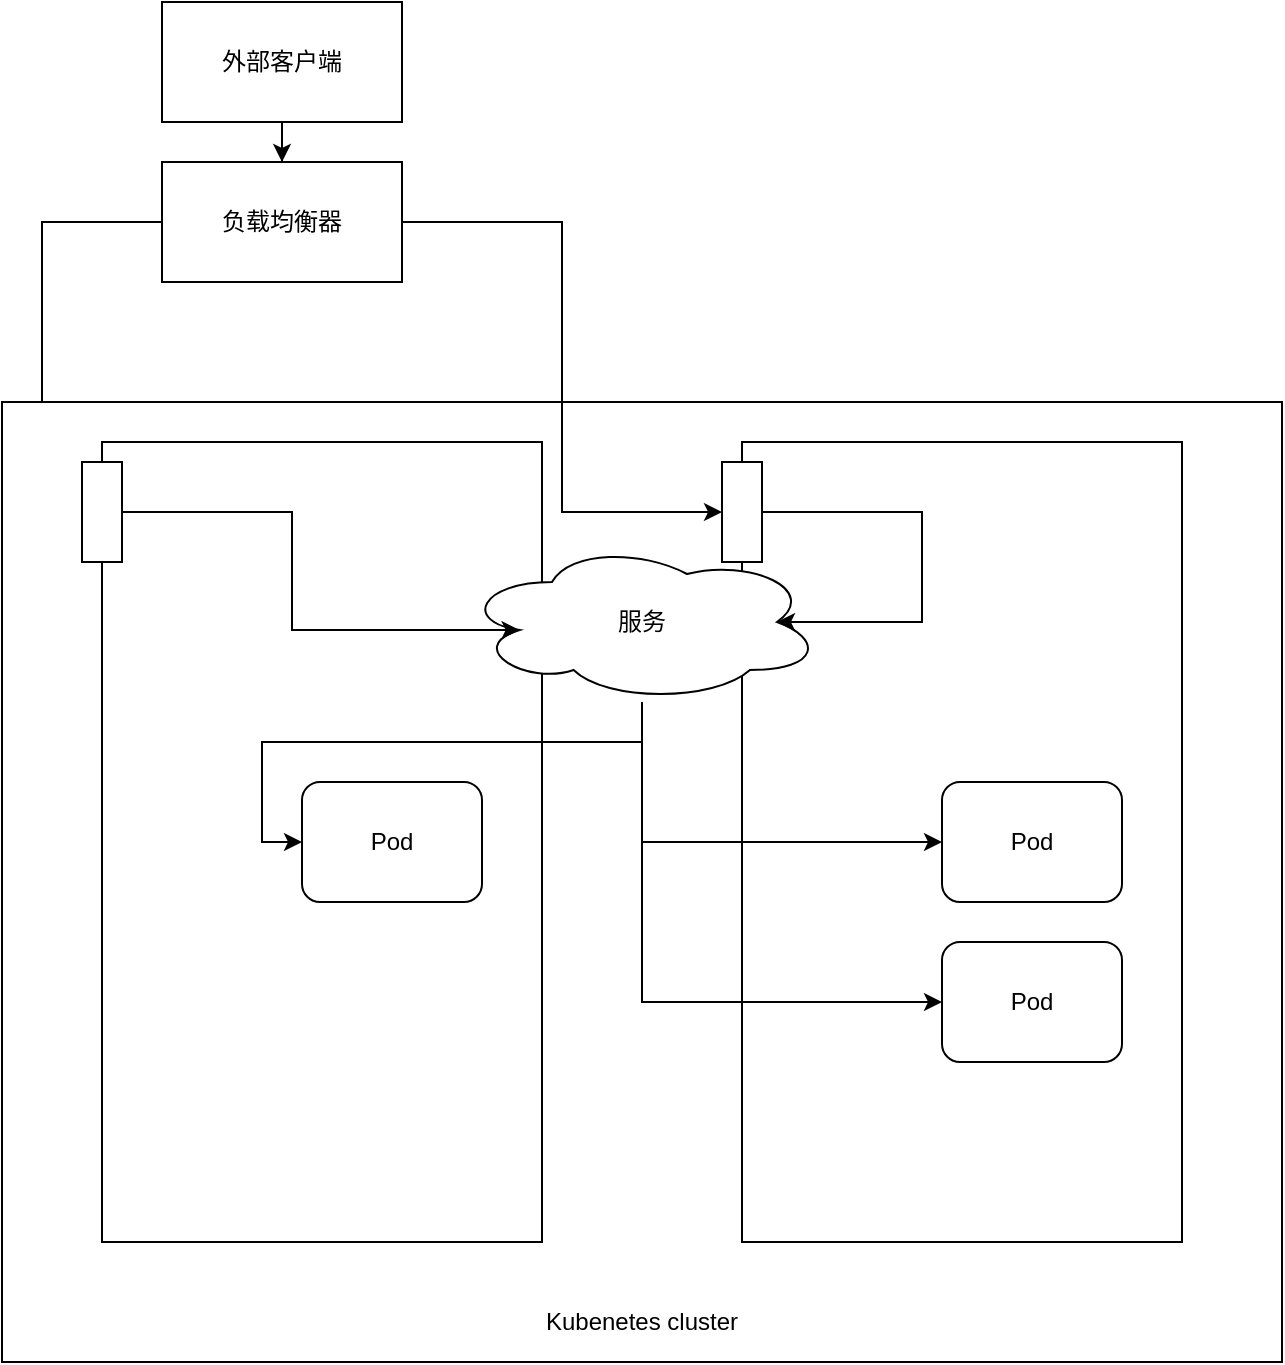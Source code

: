 <mxfile version="12.6.5" type="device"><diagram id="SEDYVQ70hJo5tTef2MH4" name="Page-1"><mxGraphModel dx="1024" dy="592" grid="1" gridSize="10" guides="1" tooltips="1" connect="1" arrows="1" fold="1" page="1" pageScale="1" pageWidth="2339" pageHeight="3300" math="0" shadow="0"><root><mxCell id="0"/><mxCell id="1" parent="0"/><mxCell id="rsdeghInjLSh6EbQPPqZ-15" style="edgeStyle=orthogonalEdgeStyle;rounded=0;orthogonalLoop=1;jettySize=auto;html=1;entryX=0;entryY=0.5;entryDx=0;entryDy=0;" edge="1" parent="1" source="rsdeghInjLSh6EbQPPqZ-1" target="rsdeghInjLSh6EbQPPqZ-13"><mxGeometry relative="1" as="geometry"/></mxCell><mxCell id="rsdeghInjLSh6EbQPPqZ-1" value="负载均衡器" style="rounded=0;whiteSpace=wrap;html=1;" vertex="1" parent="1"><mxGeometry x="210" y="110" width="120" height="60" as="geometry"/></mxCell><mxCell id="rsdeghInjLSh6EbQPPqZ-2" value="" style="rounded=0;whiteSpace=wrap;html=1;" vertex="1" parent="1"><mxGeometry x="130" y="230" width="640" height="480" as="geometry"/></mxCell><mxCell id="rsdeghInjLSh6EbQPPqZ-3" value="" style="rounded=0;whiteSpace=wrap;html=1;" vertex="1" parent="1"><mxGeometry x="180" y="250" width="220" height="400" as="geometry"/></mxCell><mxCell id="rsdeghInjLSh6EbQPPqZ-4" value="" style="rounded=0;whiteSpace=wrap;html=1;" vertex="1" parent="1"><mxGeometry x="500" y="250" width="220" height="400" as="geometry"/></mxCell><mxCell id="rsdeghInjLSh6EbQPPqZ-5" value="Kubenetes cluster" style="text;html=1;strokeColor=none;fillColor=none;align=center;verticalAlign=middle;whiteSpace=wrap;rounded=0;" vertex="1" parent="1"><mxGeometry x="385" y="680" width="130" height="20" as="geometry"/></mxCell><mxCell id="rsdeghInjLSh6EbQPPqZ-6" value="Pod" style="rounded=1;whiteSpace=wrap;html=1;" vertex="1" parent="1"><mxGeometry x="280" y="420" width="90" height="60" as="geometry"/></mxCell><mxCell id="rsdeghInjLSh6EbQPPqZ-7" value="Pod" style="rounded=1;whiteSpace=wrap;html=1;" vertex="1" parent="1"><mxGeometry x="600" y="420" width="90" height="60" as="geometry"/></mxCell><mxCell id="rsdeghInjLSh6EbQPPqZ-8" value="Pod" style="rounded=1;whiteSpace=wrap;html=1;" vertex="1" parent="1"><mxGeometry x="600" y="500" width="90" height="60" as="geometry"/></mxCell><mxCell id="rsdeghInjLSh6EbQPPqZ-10" style="edgeStyle=orthogonalEdgeStyle;rounded=0;orthogonalLoop=1;jettySize=auto;html=1;entryX=0;entryY=0.5;entryDx=0;entryDy=0;" edge="1" parent="1" source="rsdeghInjLSh6EbQPPqZ-9" target="rsdeghInjLSh6EbQPPqZ-6"><mxGeometry relative="1" as="geometry"/></mxCell><mxCell id="rsdeghInjLSh6EbQPPqZ-11" style="edgeStyle=orthogonalEdgeStyle;rounded=0;orthogonalLoop=1;jettySize=auto;html=1;entryX=0;entryY=0.5;entryDx=0;entryDy=0;" edge="1" parent="1" source="rsdeghInjLSh6EbQPPqZ-9" target="rsdeghInjLSh6EbQPPqZ-7"><mxGeometry relative="1" as="geometry"><Array as="points"><mxPoint x="450" y="450"/></Array></mxGeometry></mxCell><mxCell id="rsdeghInjLSh6EbQPPqZ-12" style="edgeStyle=orthogonalEdgeStyle;rounded=0;orthogonalLoop=1;jettySize=auto;html=1;entryX=0;entryY=0.5;entryDx=0;entryDy=0;" edge="1" parent="1" source="rsdeghInjLSh6EbQPPqZ-9" target="rsdeghInjLSh6EbQPPqZ-8"><mxGeometry relative="1" as="geometry"><Array as="points"><mxPoint x="450" y="530"/></Array></mxGeometry></mxCell><mxCell id="rsdeghInjLSh6EbQPPqZ-9" value="服务" style="ellipse;shape=cloud;whiteSpace=wrap;html=1;align=center;" vertex="1" parent="1"><mxGeometry x="360" y="300" width="180" height="80" as="geometry"/></mxCell><mxCell id="rsdeghInjLSh6EbQPPqZ-18" style="edgeStyle=orthogonalEdgeStyle;rounded=0;orthogonalLoop=1;jettySize=auto;html=1;entryX=0.16;entryY=0.55;entryDx=0;entryDy=0;entryPerimeter=0;" edge="1" parent="1" source="rsdeghInjLSh6EbQPPqZ-13" target="rsdeghInjLSh6EbQPPqZ-9"><mxGeometry relative="1" as="geometry"/></mxCell><mxCell id="rsdeghInjLSh6EbQPPqZ-13" value="" style="rounded=0;whiteSpace=wrap;html=1;" vertex="1" parent="1"><mxGeometry x="170" y="260" width="20" height="50" as="geometry"/></mxCell><mxCell id="rsdeghInjLSh6EbQPPqZ-17" style="edgeStyle=orthogonalEdgeStyle;rounded=0;orthogonalLoop=1;jettySize=auto;html=1;entryX=0.875;entryY=0.5;entryDx=0;entryDy=0;entryPerimeter=0;" edge="1" parent="1" source="rsdeghInjLSh6EbQPPqZ-14" target="rsdeghInjLSh6EbQPPqZ-9"><mxGeometry relative="1" as="geometry"><Array as="points"><mxPoint x="590" y="285"/><mxPoint x="590" y="340"/></Array></mxGeometry></mxCell><mxCell id="rsdeghInjLSh6EbQPPqZ-14" value="" style="rounded=0;whiteSpace=wrap;html=1;" vertex="1" parent="1"><mxGeometry x="490" y="260" width="20" height="50" as="geometry"/></mxCell><mxCell id="rsdeghInjLSh6EbQPPqZ-16" style="edgeStyle=orthogonalEdgeStyle;rounded=0;orthogonalLoop=1;jettySize=auto;html=1;entryX=0;entryY=0.5;entryDx=0;entryDy=0;" edge="1" parent="1" source="rsdeghInjLSh6EbQPPqZ-1" target="rsdeghInjLSh6EbQPPqZ-14"><mxGeometry relative="1" as="geometry"/></mxCell><mxCell id="rsdeghInjLSh6EbQPPqZ-20" style="edgeStyle=orthogonalEdgeStyle;rounded=0;orthogonalLoop=1;jettySize=auto;html=1;" edge="1" parent="1" source="rsdeghInjLSh6EbQPPqZ-19" target="rsdeghInjLSh6EbQPPqZ-1"><mxGeometry relative="1" as="geometry"/></mxCell><mxCell id="rsdeghInjLSh6EbQPPqZ-19" value="外部客户端" style="rounded=0;whiteSpace=wrap;html=1;" vertex="1" parent="1"><mxGeometry x="210" y="30" width="120" height="60" as="geometry"/></mxCell></root></mxGraphModel></diagram></mxfile>